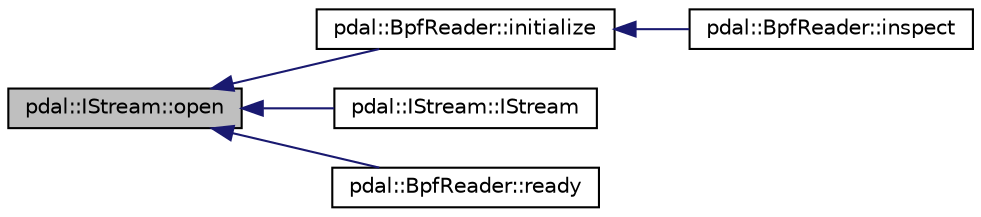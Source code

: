 digraph "pdal::IStream::open"
{
  edge [fontname="Helvetica",fontsize="10",labelfontname="Helvetica",labelfontsize="10"];
  node [fontname="Helvetica",fontsize="10",shape=record];
  rankdir="LR";
  Node1 [label="pdal::IStream::open",height=0.2,width=0.4,color="black", fillcolor="grey75", style="filled", fontcolor="black"];
  Node1 -> Node2 [dir="back",color="midnightblue",fontsize="10",style="solid",fontname="Helvetica"];
  Node2 [label="pdal::BpfReader::initialize",height=0.2,width=0.4,color="black", fillcolor="white", style="filled",URL="$classpdal_1_1BpfReader.html#ab7dd5387cb7f88c2c5bbbc1d4838be50"];
  Node2 -> Node3 [dir="back",color="midnightblue",fontsize="10",style="solid",fontname="Helvetica"];
  Node3 [label="pdal::BpfReader::inspect",height=0.2,width=0.4,color="black", fillcolor="white", style="filled",URL="$classpdal_1_1BpfReader.html#accb0283f384ad927abc5f37881be748c"];
  Node1 -> Node4 [dir="back",color="midnightblue",fontsize="10",style="solid",fontname="Helvetica"];
  Node4 [label="pdal::IStream::IStream",height=0.2,width=0.4,color="black", fillcolor="white", style="filled",URL="$classpdal_1_1IStream.html#a2d01cd6a718d31b648b17d53c81d7132"];
  Node1 -> Node5 [dir="back",color="midnightblue",fontsize="10",style="solid",fontname="Helvetica"];
  Node5 [label="pdal::BpfReader::ready",height=0.2,width=0.4,color="black", fillcolor="white", style="filled",URL="$classpdal_1_1BpfReader.html#a6d10eebd98f3e10faed9af5cbc4bc1a9"];
}
